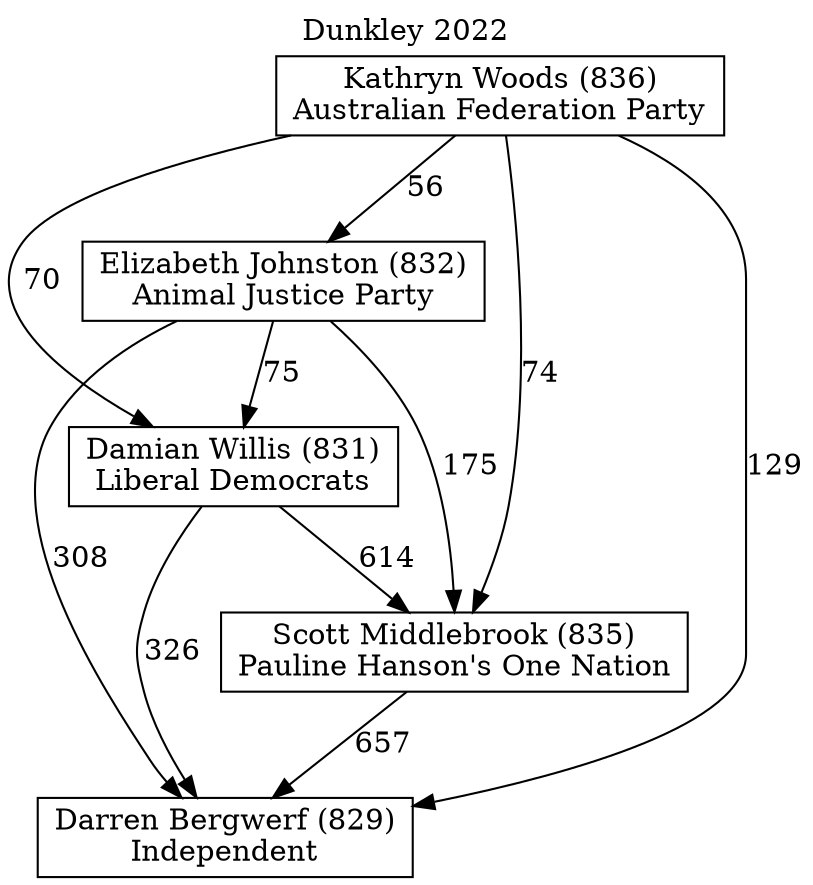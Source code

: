 // House preference flow
digraph "Darren Bergwerf (829)_Dunkley_2022" {
	graph [label="Dunkley 2022" labelloc=t mclimit=10]
	node [shape=box]
	"Scott Middlebrook (835)" [label="Scott Middlebrook (835)
Pauline Hanson's One Nation"]
	"Elizabeth Johnston (832)" [label="Elizabeth Johnston (832)
Animal Justice Party"]
	"Damian Willis (831)" [label="Damian Willis (831)
Liberal Democrats"]
	"Kathryn Woods (836)" [label="Kathryn Woods (836)
Australian Federation Party"]
	"Darren Bergwerf (829)" [label="Darren Bergwerf (829)
Independent"]
	"Kathryn Woods (836)" -> "Damian Willis (831)" [label=70]
	"Elizabeth Johnston (832)" -> "Damian Willis (831)" [label=75]
	"Elizabeth Johnston (832)" -> "Darren Bergwerf (829)" [label=308]
	"Elizabeth Johnston (832)" -> "Scott Middlebrook (835)" [label=175]
	"Damian Willis (831)" -> "Darren Bergwerf (829)" [label=326]
	"Kathryn Woods (836)" -> "Scott Middlebrook (835)" [label=74]
	"Scott Middlebrook (835)" -> "Darren Bergwerf (829)" [label=657]
	"Damian Willis (831)" -> "Scott Middlebrook (835)" [label=614]
	"Kathryn Woods (836)" -> "Elizabeth Johnston (832)" [label=56]
	"Kathryn Woods (836)" -> "Darren Bergwerf (829)" [label=129]
}
